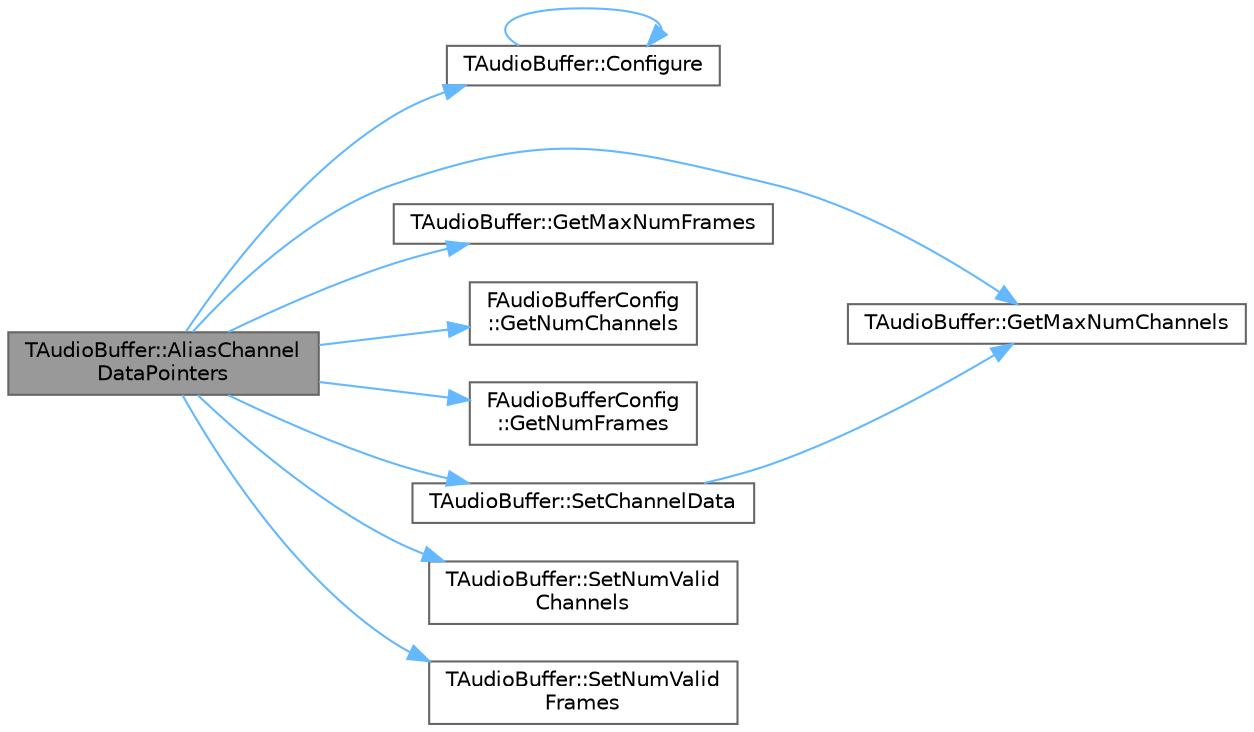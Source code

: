digraph "TAudioBuffer::AliasChannelDataPointers"
{
 // INTERACTIVE_SVG=YES
 // LATEX_PDF_SIZE
  bgcolor="transparent";
  edge [fontname=Helvetica,fontsize=10,labelfontname=Helvetica,labelfontsize=10];
  node [fontname=Helvetica,fontsize=10,shape=box,height=0.2,width=0.4];
  rankdir="LR";
  Node1 [id="Node000001",label="TAudioBuffer::AliasChannel\lDataPointers",height=0.2,width=0.4,color="gray40", fillcolor="grey60", style="filled", fontcolor="black",tooltip=" "];
  Node1 -> Node2 [id="edge1_Node000001_Node000002",color="steelblue1",style="solid",tooltip=" "];
  Node2 [id="Node000002",label="TAudioBuffer::Configure",height=0.2,width=0.4,color="grey40", fillcolor="white", style="filled",URL="$d6/d2f/classTAudioBuffer.html#a7bfc3c5331aa6751171e23549d2d2fcc",tooltip=" "];
  Node2 -> Node2 [id="edge2_Node000002_Node000002",color="steelblue1",style="solid",tooltip=" "];
  Node1 -> Node3 [id="edge3_Node000001_Node000003",color="steelblue1",style="solid",tooltip=" "];
  Node3 [id="Node000003",label="TAudioBuffer::GetMaxNumChannels",height=0.2,width=0.4,color="grey40", fillcolor="white", style="filled",URL="$d6/d2f/classTAudioBuffer.html#a7f5bd6858e80265542158f6d24bf42a1",tooltip=" "];
  Node1 -> Node4 [id="edge4_Node000001_Node000004",color="steelblue1",style="solid",tooltip=" "];
  Node4 [id="Node000004",label="TAudioBuffer::GetMaxNumFrames",height=0.2,width=0.4,color="grey40", fillcolor="white", style="filled",URL="$d6/d2f/classTAudioBuffer.html#ae31ee103332d8cf4d5438bd4ba3857ea",tooltip=" "];
  Node1 -> Node5 [id="edge5_Node000001_Node000005",color="steelblue1",style="solid",tooltip=" "];
  Node5 [id="Node000005",label="FAudioBufferConfig\l::GetNumChannels",height=0.2,width=0.4,color="grey40", fillcolor="white", style="filled",URL="$d4/d6e/structFAudioBufferConfig.html#ad0defdee9440c0bbe8304fbc11eacb21",tooltip=" "];
  Node1 -> Node6 [id="edge6_Node000001_Node000006",color="steelblue1",style="solid",tooltip=" "];
  Node6 [id="Node000006",label="FAudioBufferConfig\l::GetNumFrames",height=0.2,width=0.4,color="grey40", fillcolor="white", style="filled",URL="$d4/d6e/structFAudioBufferConfig.html#a04d695e95a257eb2e05374885a2b651b",tooltip=" "];
  Node1 -> Node7 [id="edge7_Node000001_Node000007",color="steelblue1",style="solid",tooltip=" "];
  Node7 [id="Node000007",label="TAudioBuffer::SetChannelData",height=0.2,width=0.4,color="grey40", fillcolor="white", style="filled",URL="$d6/d2f/classTAudioBuffer.html#ae63d3364e0461a36ac95d5d3df286d58",tooltip=" "];
  Node7 -> Node3 [id="edge8_Node000007_Node000003",color="steelblue1",style="solid",tooltip=" "];
  Node1 -> Node8 [id="edge9_Node000001_Node000008",color="steelblue1",style="solid",tooltip=" "];
  Node8 [id="Node000008",label="TAudioBuffer::SetNumValid\lChannels",height=0.2,width=0.4,color="grey40", fillcolor="white", style="filled",URL="$d6/d2f/classTAudioBuffer.html#a3d21019448fea4de073002366900b2fe",tooltip=" "];
  Node1 -> Node9 [id="edge10_Node000001_Node000009",color="steelblue1",style="solid",tooltip=" "];
  Node9 [id="Node000009",label="TAudioBuffer::SetNumValid\lFrames",height=0.2,width=0.4,color="grey40", fillcolor="white", style="filled",URL="$d6/d2f/classTAudioBuffer.html#a56a66079ad4e16e625d41ffe4538817a",tooltip=" "];
}

